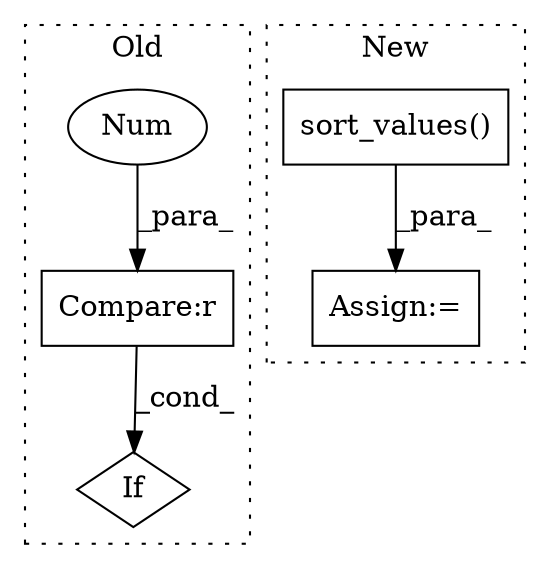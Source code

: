 digraph G {
subgraph cluster0 {
1 [label="If" a="96" s="2833" l="3" shape="diamond"];
4 [label="Compare:r" a="40" s="2836" l="25" shape="box"];
5 [label="Num" a="76" s="2860" l="1" shape="ellipse"];
label = "Old";
style="dotted";
}
subgraph cluster1 {
2 [label="sort_values()" a="75" s="2904,2928" l="17,1" shape="box"];
3 [label="Assign:=" a="68" s="2901" l="3" shape="box"];
label = "New";
style="dotted";
}
2 -> 3 [label="_para_"];
4 -> 1 [label="_cond_"];
5 -> 4 [label="_para_"];
}